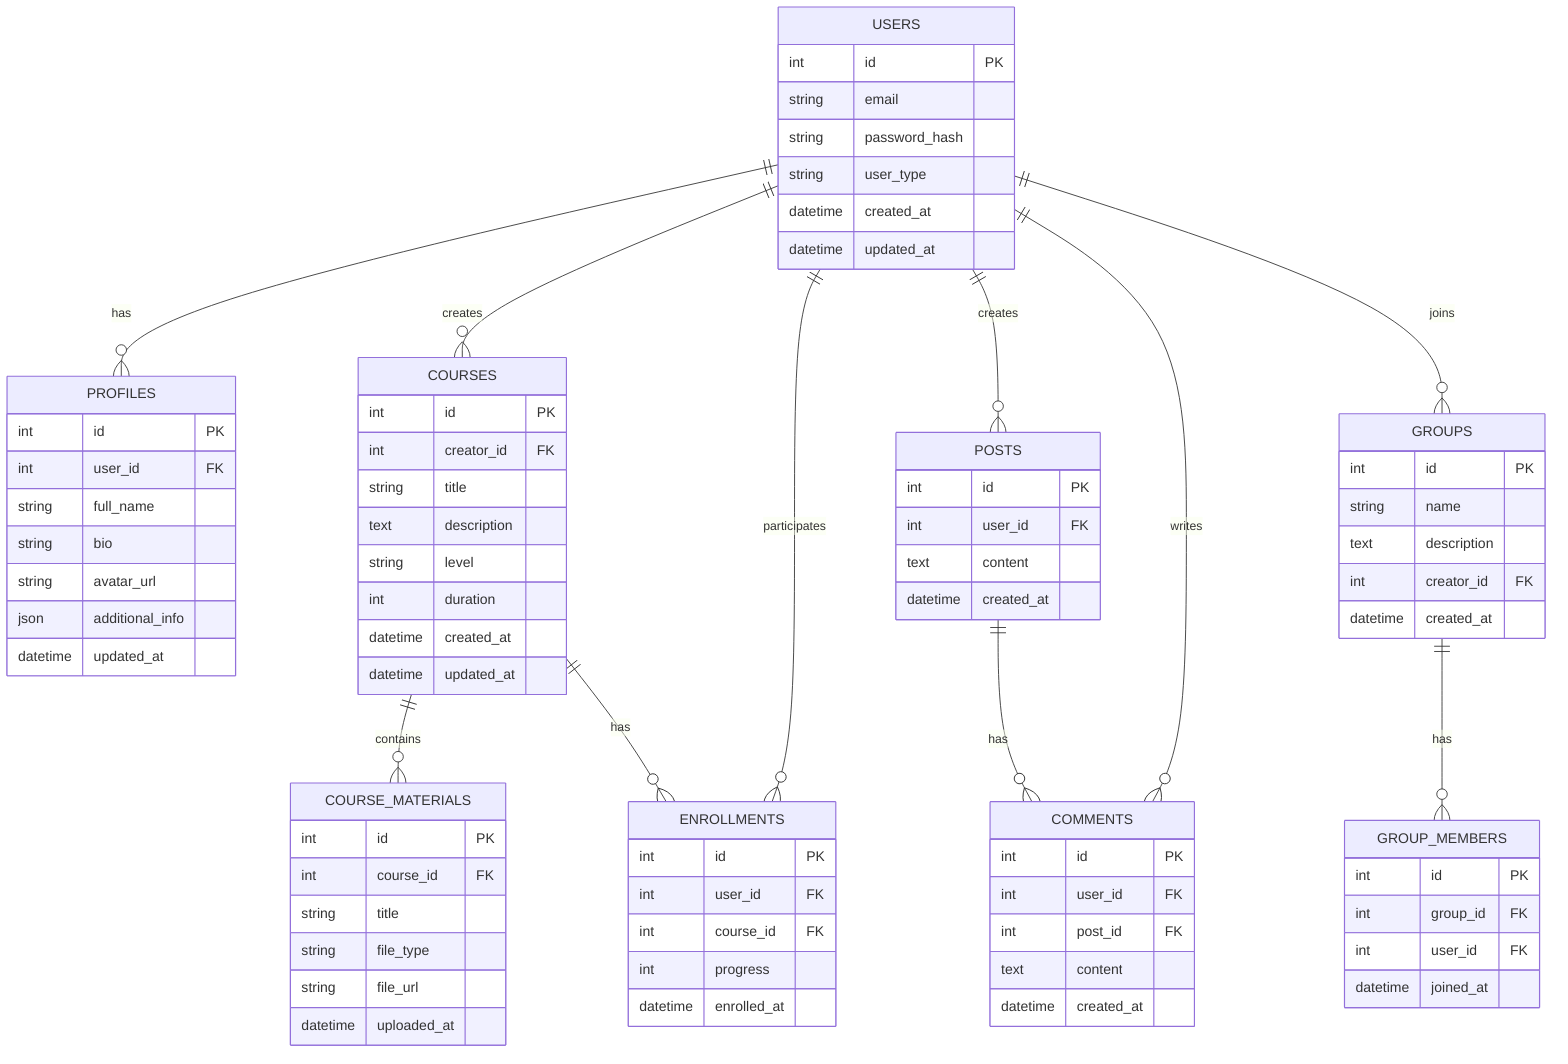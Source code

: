 erDiagram
    USERS ||--o{ PROFILES : has
    USERS ||--o{ COURSES : creates
    USERS ||--o{ ENROLLMENTS : participates
    COURSES ||--o{ COURSE_MATERIALS : contains
    COURSES ||--o{ ENROLLMENTS : has
    USERS ||--o{ POSTS : creates
    USERS ||--o{ COMMENTS : writes
    POSTS ||--o{ COMMENTS : has
    USERS ||--o{ GROUPS : joins
    GROUPS ||--o{ GROUP_MEMBERS : has

    USERS {
        int id PK
        string email
        string password_hash
        string user_type
        datetime created_at
        datetime updated_at
    }

    PROFILES {
        int id PK
        int user_id FK
        string full_name
        string bio
        string avatar_url
        json additional_info
        datetime updated_at
    }

    COURSES {
        int id PK
        int creator_id FK
        string title
        text description
        string level
        int duration
        datetime created_at
        datetime updated_at
    }

    COURSE_MATERIALS {
        int id PK
        int course_id FK
        string title
        string file_type
        string file_url
        datetime uploaded_at
    }

    ENROLLMENTS {
        int id PK
        int user_id FK
        int course_id FK
        int progress
        datetime enrolled_at
    }

    POSTS {
        int id PK
        int user_id FK
        text content
        datetime created_at
    }

    COMMENTS {
        int id PK
        int user_id FK
        int post_id FK
        text content
        datetime created_at
    }

    GROUPS {
        int id PK
        string name
        text description
        int creator_id FK
        datetime created_at
    }

    GROUP_MEMBERS {
        int id PK
        int group_id FK
        int user_id FK
        datetime joined_at
    }
